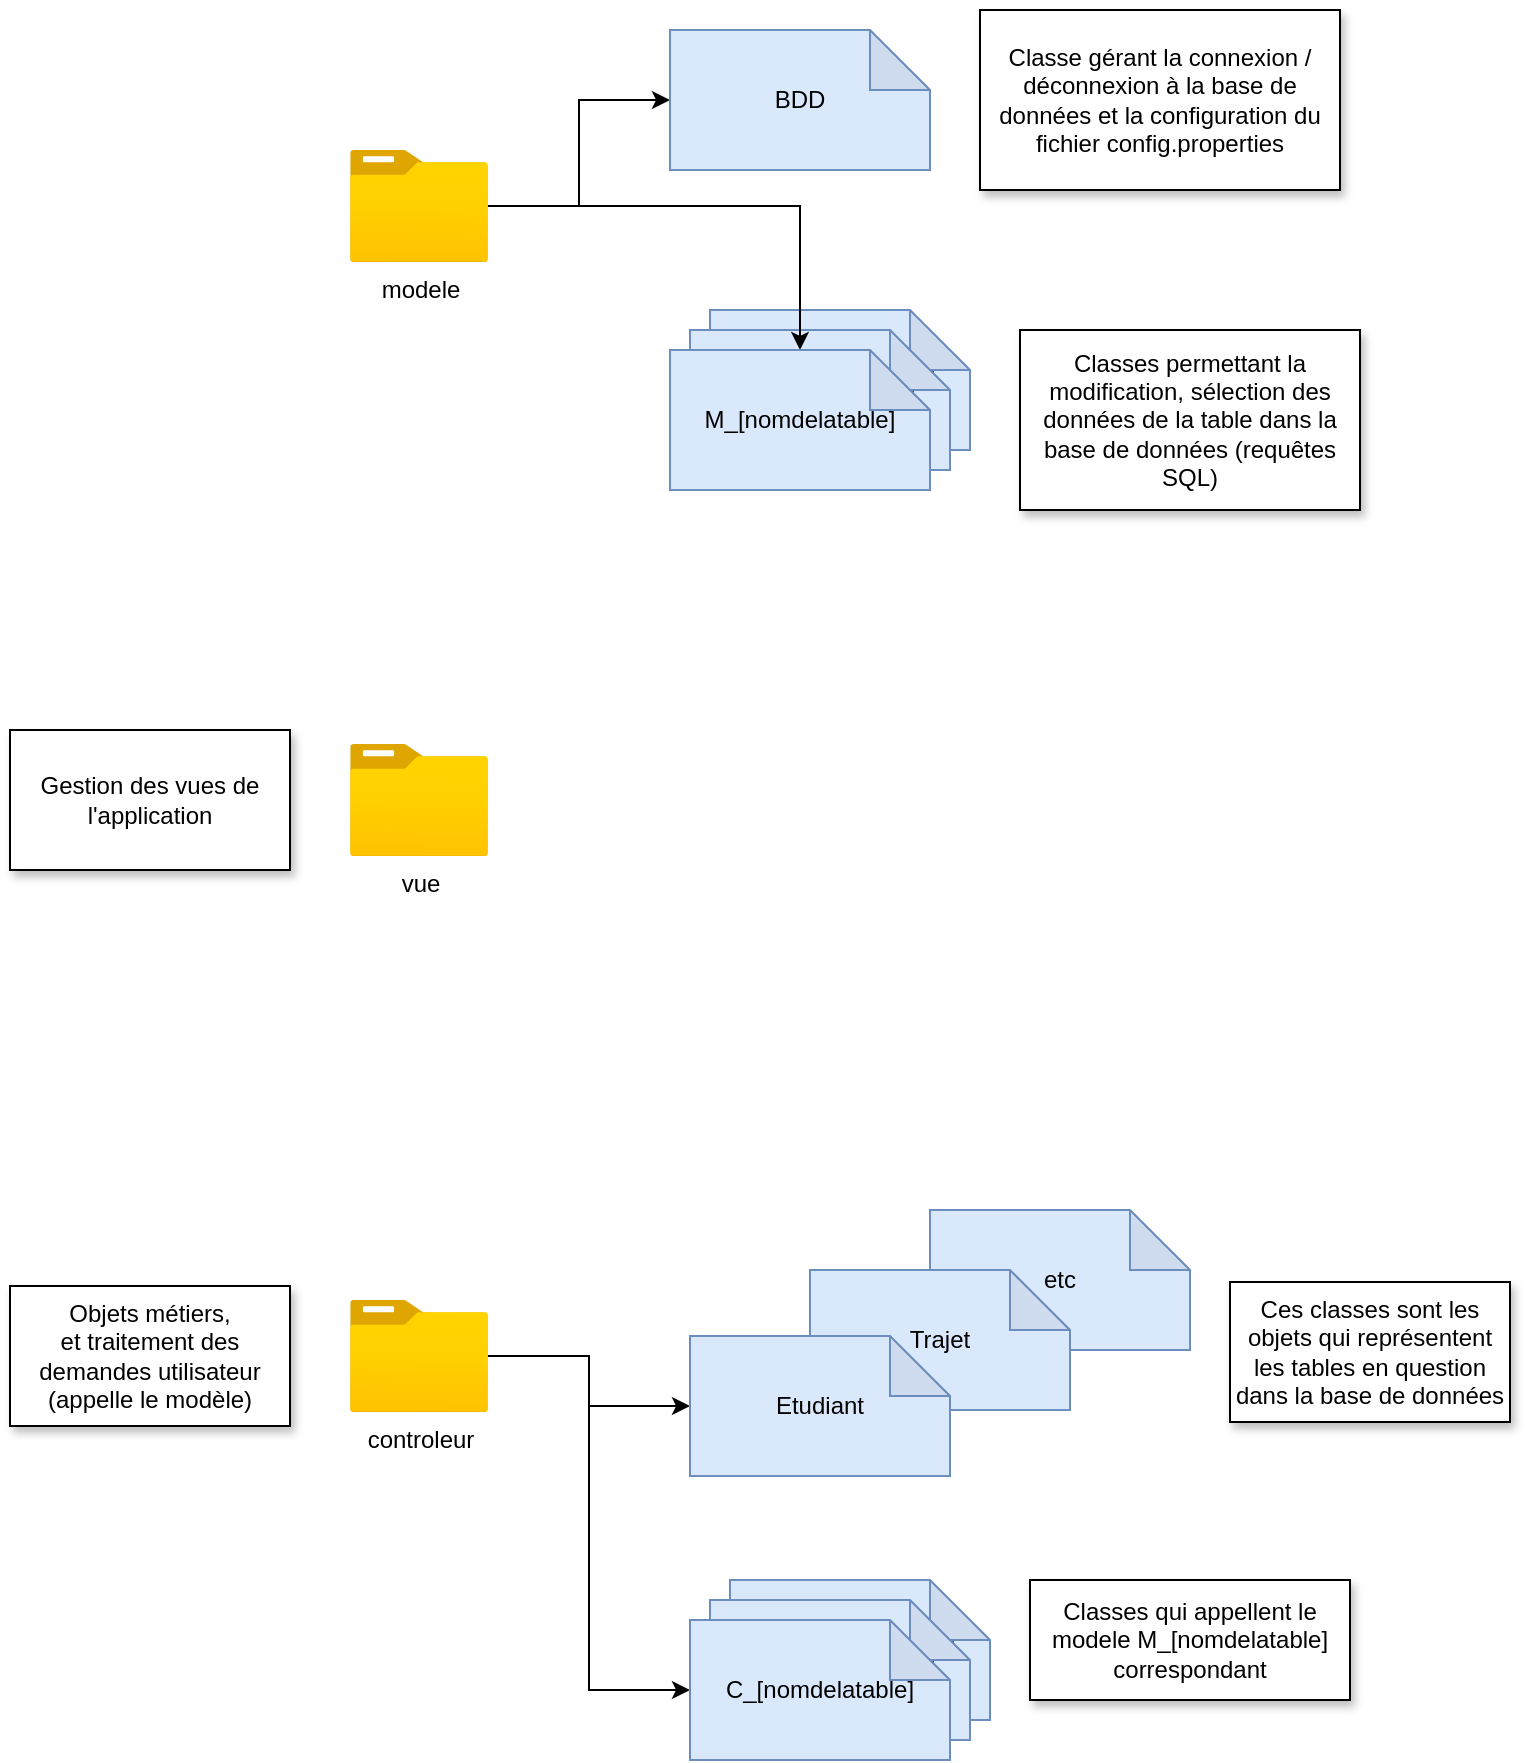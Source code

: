 <mxfile version="20.8.11" type="github">
  <diagram name="Page-1" id="qzUSwUFRgPcWngRlXeXx">
    <mxGraphModel dx="1785" dy="797" grid="1" gridSize="10" guides="1" tooltips="1" connect="1" arrows="1" fold="1" page="1" pageScale="1" pageWidth="827" pageHeight="1169" math="0" shadow="0">
      <root>
        <mxCell id="0" />
        <mxCell id="1" parent="0" />
        <mxCell id="aLbdxtJdZIABuGEaoBWG-41" value="M_[nomdelatable]" style="shape=note;whiteSpace=wrap;html=1;backgroundOutline=1;darkOpacity=0.05;fillColor=#dae8fc;strokeColor=#6c8ebf;" vertex="1" parent="1">
          <mxGeometry x="150" y="340" width="130" height="70" as="geometry" />
        </mxCell>
        <mxCell id="aLbdxtJdZIABuGEaoBWG-40" value="M_[nomdelatable]" style="shape=note;whiteSpace=wrap;html=1;backgroundOutline=1;darkOpacity=0.05;fillColor=#dae8fc;strokeColor=#6c8ebf;" vertex="1" parent="1">
          <mxGeometry x="140" y="350" width="130" height="70" as="geometry" />
        </mxCell>
        <mxCell id="aLbdxtJdZIABuGEaoBWG-29" value="etc" style="shape=note;whiteSpace=wrap;html=1;backgroundOutline=1;darkOpacity=0.05;fillColor=#dae8fc;strokeColor=#6c8ebf;" vertex="1" parent="1">
          <mxGeometry x="260" y="790" width="130" height="70" as="geometry" />
        </mxCell>
        <mxCell id="aLbdxtJdZIABuGEaoBWG-33" style="edgeStyle=orthogonalEdgeStyle;rounded=0;orthogonalLoop=1;jettySize=auto;html=1;" edge="1" parent="1" source="aLbdxtJdZIABuGEaoBWG-1" target="aLbdxtJdZIABuGEaoBWG-27">
          <mxGeometry relative="1" as="geometry" />
        </mxCell>
        <mxCell id="aLbdxtJdZIABuGEaoBWG-39" style="edgeStyle=orthogonalEdgeStyle;rounded=0;orthogonalLoop=1;jettySize=auto;html=1;entryX=0;entryY=0.5;entryDx=0;entryDy=0;entryPerimeter=0;" edge="1" parent="1" source="aLbdxtJdZIABuGEaoBWG-1" target="aLbdxtJdZIABuGEaoBWG-44">
          <mxGeometry relative="1" as="geometry">
            <mxPoint x="110" y="1010" as="targetPoint" />
          </mxGeometry>
        </mxCell>
        <mxCell id="aLbdxtJdZIABuGEaoBWG-1" value="&lt;div&gt;controleur&lt;/div&gt;" style="aspect=fixed;html=1;points=[];align=center;image;fontSize=12;image=img/lib/azure2/general/Folder_Blank.svg;" vertex="1" parent="1">
          <mxGeometry x="-30" y="835" width="69" height="56.0" as="geometry" />
        </mxCell>
        <mxCell id="aLbdxtJdZIABuGEaoBWG-5" value="&lt;div&gt;vue&lt;/div&gt;" style="aspect=fixed;html=1;points=[];align=center;image;fontSize=12;image=img/lib/azure2/general/Folder_Blank.svg;" vertex="1" parent="1">
          <mxGeometry x="-30" y="557" width="69" height="56.0" as="geometry" />
        </mxCell>
        <mxCell id="aLbdxtJdZIABuGEaoBWG-24" style="edgeStyle=orthogonalEdgeStyle;rounded=0;orthogonalLoop=1;jettySize=auto;html=1;" edge="1" parent="1" source="aLbdxtJdZIABuGEaoBWG-8" target="aLbdxtJdZIABuGEaoBWG-20">
          <mxGeometry relative="1" as="geometry" />
        </mxCell>
        <mxCell id="aLbdxtJdZIABuGEaoBWG-26" style="edgeStyle=orthogonalEdgeStyle;rounded=0;orthogonalLoop=1;jettySize=auto;html=1;" edge="1" parent="1" source="aLbdxtJdZIABuGEaoBWG-8" target="aLbdxtJdZIABuGEaoBWG-25">
          <mxGeometry relative="1" as="geometry" />
        </mxCell>
        <mxCell id="aLbdxtJdZIABuGEaoBWG-8" value="&lt;div&gt;modele&lt;/div&gt;" style="aspect=fixed;html=1;points=[];align=center;image;fontSize=12;image=img/lib/azure2/general/Folder_Blank.svg;" vertex="1" parent="1">
          <mxGeometry x="-30" y="260" width="69" height="56.0" as="geometry" />
        </mxCell>
        <mxCell id="aLbdxtJdZIABuGEaoBWG-20" value="BDD" style="shape=note;whiteSpace=wrap;html=1;backgroundOutline=1;darkOpacity=0.05;fillColor=#dae8fc;strokeColor=#6c8ebf;" vertex="1" parent="1">
          <mxGeometry x="130" y="200" width="130" height="70" as="geometry" />
        </mxCell>
        <mxCell id="aLbdxtJdZIABuGEaoBWG-22" value="&lt;div&gt;Objets métiers, &lt;br&gt;&lt;/div&gt;et traitement des demandes utilisateur (appelle le modèle)" style="rounded=0;whiteSpace=wrap;html=1;shadow=1;glass=0;" vertex="1" parent="1">
          <mxGeometry x="-200" y="828" width="140" height="70" as="geometry" />
        </mxCell>
        <mxCell id="aLbdxtJdZIABuGEaoBWG-23" value="&lt;div&gt;Classe gérant la connexion / déconnexion à la base de données et la configuration du fichier config.properties&lt;br&gt;&lt;/div&gt;" style="rounded=0;whiteSpace=wrap;html=1;shadow=1;" vertex="1" parent="1">
          <mxGeometry x="285" y="190" width="180" height="90" as="geometry" />
        </mxCell>
        <mxCell id="aLbdxtJdZIABuGEaoBWG-25" value="M_[nomdelatable]" style="shape=note;whiteSpace=wrap;html=1;backgroundOutline=1;darkOpacity=0.05;fillColor=#dae8fc;strokeColor=#6c8ebf;" vertex="1" parent="1">
          <mxGeometry x="130" y="360" width="130" height="70" as="geometry" />
        </mxCell>
        <mxCell id="aLbdxtJdZIABuGEaoBWG-28" value="Trajet" style="shape=note;whiteSpace=wrap;html=1;backgroundOutline=1;darkOpacity=0.05;fillColor=#dae8fc;strokeColor=#6c8ebf;" vertex="1" parent="1">
          <mxGeometry x="200" y="820" width="130" height="70" as="geometry" />
        </mxCell>
        <mxCell id="aLbdxtJdZIABuGEaoBWG-27" value="Etudiant" style="shape=note;whiteSpace=wrap;html=1;backgroundOutline=1;darkOpacity=0.05;fillColor=#dae8fc;strokeColor=#6c8ebf;" vertex="1" parent="1">
          <mxGeometry x="140" y="853" width="130" height="70" as="geometry" />
        </mxCell>
        <mxCell id="aLbdxtJdZIABuGEaoBWG-30" value="Gestion des vues de l&#39;application" style="rounded=0;whiteSpace=wrap;html=1;shadow=1;" vertex="1" parent="1">
          <mxGeometry x="-200" y="550" width="140" height="70" as="geometry" />
        </mxCell>
        <mxCell id="aLbdxtJdZIABuGEaoBWG-31" value="Ces classes sont les objets qui représentent les tables en question dans la base de&amp;nbsp;données " style="rounded=0;whiteSpace=wrap;html=1;shadow=1;" vertex="1" parent="1">
          <mxGeometry x="410" y="826" width="140" height="70" as="geometry" />
        </mxCell>
        <mxCell id="aLbdxtJdZIABuGEaoBWG-32" value="Classes permettant la modification, sélection des données de la table dans la base de données (requêtes SQL)" style="rounded=0;whiteSpace=wrap;html=1;shadow=1;" vertex="1" parent="1">
          <mxGeometry x="305" y="350" width="170" height="90" as="geometry" />
        </mxCell>
        <mxCell id="aLbdxtJdZIABuGEaoBWG-37" value="&lt;div&gt;Classes qui appellent le modele M_[nomdelatable]&lt;/div&gt;&lt;div&gt;correspondant&lt;br&gt;&lt;/div&gt;" style="rounded=0;whiteSpace=wrap;html=1;shadow=1;" vertex="1" parent="1">
          <mxGeometry x="310" y="975" width="160" height="60" as="geometry" />
        </mxCell>
        <mxCell id="aLbdxtJdZIABuGEaoBWG-42" value="M_[nomdelatable]" style="shape=note;whiteSpace=wrap;html=1;backgroundOutline=1;darkOpacity=0.05;fillColor=#dae8fc;strokeColor=#6c8ebf;" vertex="1" parent="1">
          <mxGeometry x="160" y="975" width="130" height="70" as="geometry" />
        </mxCell>
        <mxCell id="aLbdxtJdZIABuGEaoBWG-43" value="M_[nomdelatable]" style="shape=note;whiteSpace=wrap;html=1;backgroundOutline=1;darkOpacity=0.05;fillColor=#dae8fc;strokeColor=#6c8ebf;" vertex="1" parent="1">
          <mxGeometry x="150" y="985" width="130" height="70" as="geometry" />
        </mxCell>
        <mxCell id="aLbdxtJdZIABuGEaoBWG-44" value="C_[nomdelatable]" style="shape=note;whiteSpace=wrap;html=1;backgroundOutline=1;darkOpacity=0.05;fillColor=#dae8fc;strokeColor=#6c8ebf;" vertex="1" parent="1">
          <mxGeometry x="140" y="995" width="130" height="70" as="geometry" />
        </mxCell>
      </root>
    </mxGraphModel>
  </diagram>
</mxfile>
